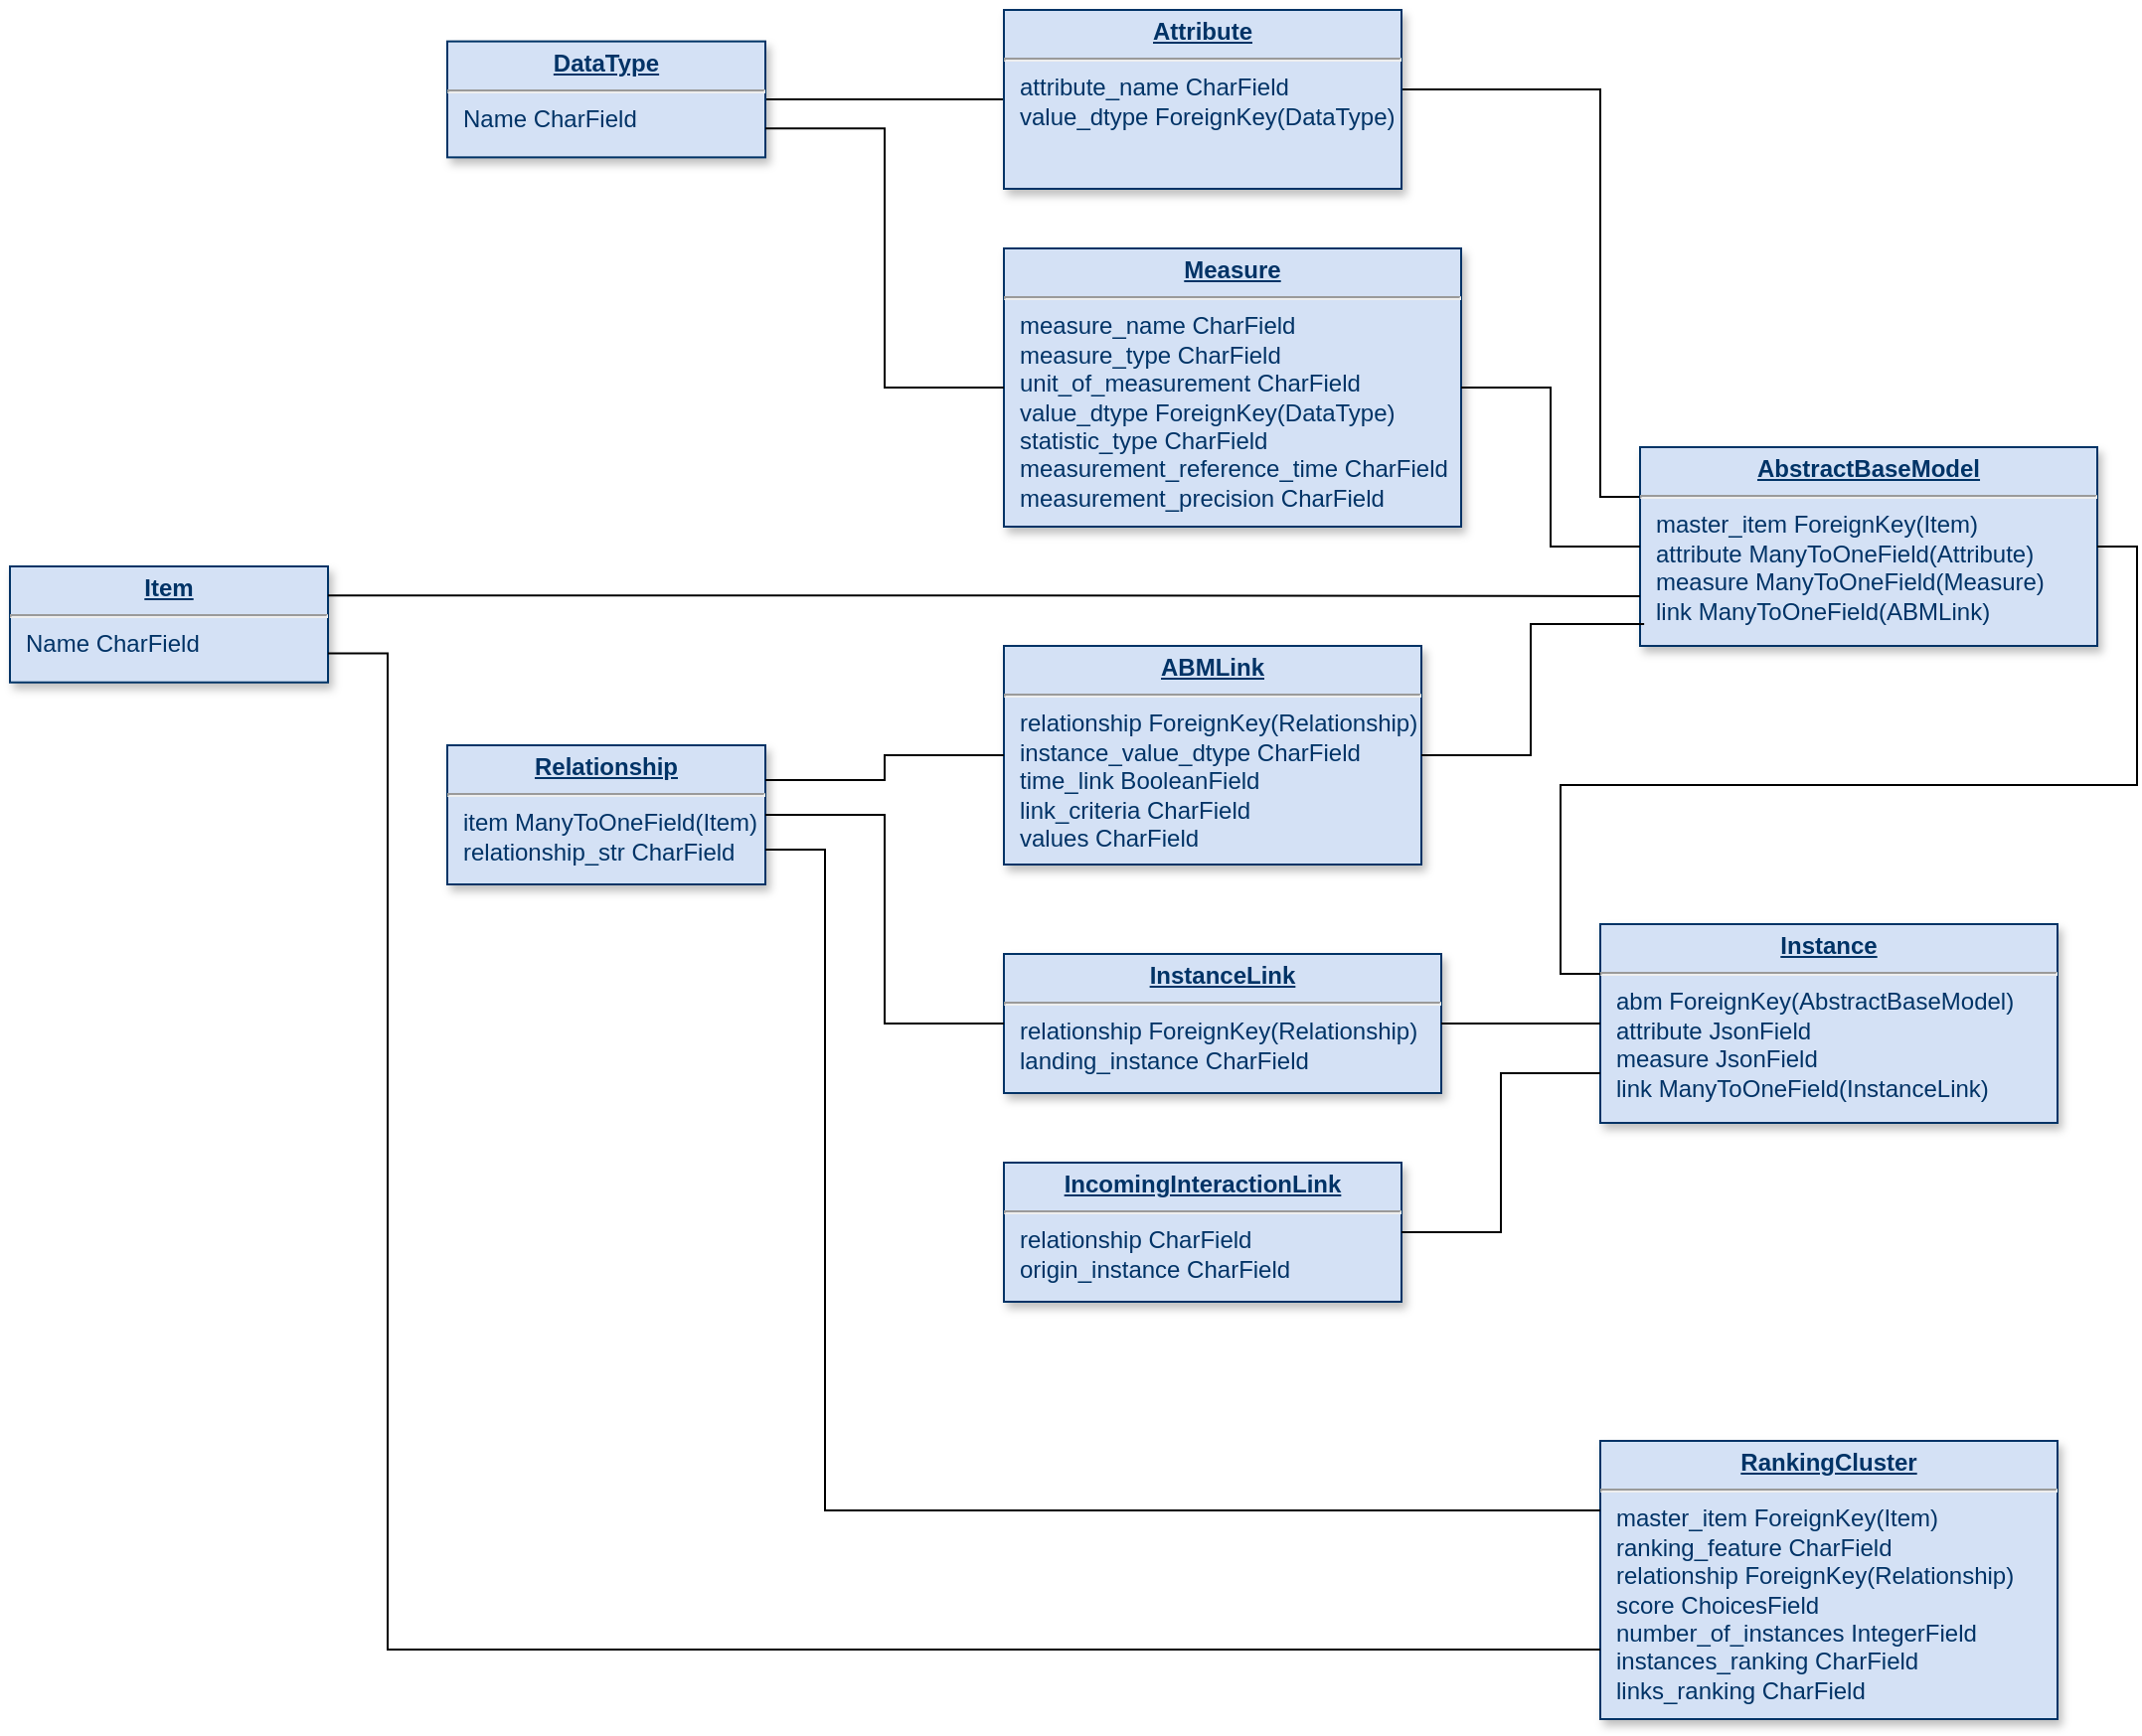 <mxfile version="13.8.0" type="github">
  <diagram name="Page-1" id="efa7a0a1-bf9b-a30e-e6df-94a7791c09e9">
    <mxGraphModel dx="1694" dy="491" grid="1" gridSize="10" guides="1" tooltips="1" connect="1" arrows="1" fold="1" page="1" pageScale="1" pageWidth="826" pageHeight="1169" background="#ffffff" math="0" shadow="0">
      <root>
        <mxCell id="0" />
        <mxCell id="1" parent="0" />
        <mxCell id="dLQtuvFmYOMqUXObBdYa-115" style="edgeStyle=orthogonalEdgeStyle;rounded=0;orthogonalLoop=1;jettySize=auto;html=1;entryX=0;entryY=0.5;entryDx=0;entryDy=0;endArrow=none;endFill=0;" parent="1" source="25" target="dLQtuvFmYOMqUXObBdYa-114" edge="1">
          <mxGeometry relative="1" as="geometry" />
        </mxCell>
        <mxCell id="25" value="&lt;p style=&quot;margin: 0px ; margin-top: 4px ; text-align: center ; text-decoration: underline&quot;&gt;&lt;b&gt;DataType&lt;/b&gt;&lt;/p&gt;&lt;hr&gt;&lt;p style=&quot;margin: 0px ; margin-left: 8px&quot;&gt;Name CharField&lt;/p&gt;" style="verticalAlign=top;align=left;overflow=fill;fontSize=12;fontFamily=Helvetica;html=1;strokeColor=#003366;shadow=1;fillColor=#D4E1F5;fontColor=#003366" parent="1" vertex="1">
          <mxGeometry x="30" y="185.82" width="160" height="58.36" as="geometry" />
        </mxCell>
        <mxCell id="XLXMaAL3mI5uWrxPO-Kz-27" style="edgeStyle=orthogonalEdgeStyle;rounded=0;orthogonalLoop=1;jettySize=auto;html=1;exitX=1;exitY=0.5;exitDx=0;exitDy=0;entryX=0;entryY=0.25;entryDx=0;entryDy=0;endArrow=none;endFill=0;" parent="1" source="dLQtuvFmYOMqUXObBdYa-114" target="dLQtuvFmYOMqUXObBdYa-119" edge="1">
          <mxGeometry relative="1" as="geometry">
            <Array as="points">
              <mxPoint x="510" y="210" />
              <mxPoint x="610" y="210" />
              <mxPoint x="610" y="415" />
            </Array>
          </mxGeometry>
        </mxCell>
        <mxCell id="dLQtuvFmYOMqUXObBdYa-114" value="&lt;p style=&quot;margin: 0px ; margin-top: 4px ; text-align: center ; text-decoration: underline&quot;&gt;&lt;b&gt;Attribute&lt;/b&gt;&lt;/p&gt;&lt;hr&gt;&lt;p style=&quot;margin: 0px ; margin-left: 8px&quot;&gt;attribute_name CharField&lt;/p&gt;&lt;p style=&quot;margin: 0px ; margin-left: 8px&quot;&gt;value_dtype ForeignKey(DataType)&lt;/p&gt;" style="verticalAlign=top;align=left;overflow=fill;fontSize=12;fontFamily=Helvetica;html=1;strokeColor=#003366;shadow=1;fillColor=#D4E1F5;fontColor=#003366" parent="1" vertex="1">
          <mxGeometry x="310" y="170" width="200" height="90" as="geometry" />
        </mxCell>
        <mxCell id="dLQtuvFmYOMqUXObBdYa-116" value="&lt;p style=&quot;margin: 0px ; margin-top: 4px ; text-align: center ; text-decoration: underline&quot;&gt;&lt;b&gt;Measure&lt;/b&gt;&lt;/p&gt;&lt;hr&gt;&lt;p style=&quot;margin: 0px ; margin-left: 8px&quot;&gt;measure_name CharField&lt;/p&gt;&lt;p style=&quot;margin: 0px ; margin-left: 8px&quot;&gt;measure_type CharField&lt;/p&gt;&lt;p style=&quot;margin: 0px ; margin-left: 8px&quot;&gt;unit_of_measurement CharField&lt;/p&gt;&lt;p style=&quot;margin: 0px ; margin-left: 8px&quot;&gt;value_dtype ForeignKey(DataType)&lt;br&gt;&lt;/p&gt;&lt;p style=&quot;margin: 0px ; margin-left: 8px&quot;&gt;statistic_type CharField&lt;/p&gt;&lt;p style=&quot;margin: 0px ; margin-left: 8px&quot;&gt;measurement_reference_time CharField&lt;/p&gt;&lt;p style=&quot;margin: 0px ; margin-left: 8px&quot;&gt;measurement_precision CharField&lt;/p&gt;" style="verticalAlign=top;align=left;overflow=fill;fontSize=12;fontFamily=Helvetica;html=1;strokeColor=#003366;shadow=1;fillColor=#D4E1F5;fontColor=#003366" parent="1" vertex="1">
          <mxGeometry x="310" y="290" width="230" height="140" as="geometry" />
        </mxCell>
        <mxCell id="dLQtuvFmYOMqUXObBdYa-117" style="edgeStyle=orthogonalEdgeStyle;rounded=0;orthogonalLoop=1;jettySize=auto;html=1;entryX=0;entryY=0.5;entryDx=0;entryDy=0;endArrow=none;endFill=0;exitX=1;exitY=0.75;exitDx=0;exitDy=0;" parent="1" source="25" target="dLQtuvFmYOMqUXObBdYa-116" edge="1">
          <mxGeometry relative="1" as="geometry">
            <mxPoint x="200" y="225" as="sourcePoint" />
            <mxPoint x="320" y="225" as="targetPoint" />
          </mxGeometry>
        </mxCell>
        <mxCell id="dLQtuvFmYOMqUXObBdYa-118" value="&lt;p style=&quot;margin: 0px ; margin-top: 4px ; text-align: center ; text-decoration: underline&quot;&gt;&lt;b&gt;ABMLink&lt;/b&gt;&lt;/p&gt;&lt;hr&gt;&lt;p style=&quot;margin: 0px ; margin-left: 8px&quot;&gt;relationship ForeignKey(Relationship)&lt;/p&gt;&lt;p style=&quot;margin: 0px ; margin-left: 8px&quot;&gt;instance_value_dtype CharField&lt;/p&gt;&lt;p style=&quot;margin: 0px ; margin-left: 8px&quot;&gt;time_link BooleanField&lt;/p&gt;&lt;p style=&quot;margin: 0px ; margin-left: 8px&quot;&gt;link_criteria CharField&lt;/p&gt;&lt;p style=&quot;margin: 0px ; margin-left: 8px&quot;&gt;values CharField&lt;/p&gt;" style="verticalAlign=top;align=left;overflow=fill;fontSize=12;fontFamily=Helvetica;html=1;strokeColor=#003366;shadow=1;fillColor=#D4E1F5;fontColor=#003366" parent="1" vertex="1">
          <mxGeometry x="310" y="490" width="210" height="110" as="geometry" />
        </mxCell>
        <mxCell id="dLQtuvFmYOMqUXObBdYa-119" value="&lt;p style=&quot;margin: 0px ; margin-top: 4px ; text-align: center ; text-decoration: underline&quot;&gt;&lt;b&gt;AbstractBaseModel&lt;/b&gt;&lt;/p&gt;&lt;hr&gt;&lt;p style=&quot;margin: 0px ; margin-left: 8px&quot;&gt;master_item ForeignKey(Item)&lt;/p&gt;&lt;p style=&quot;margin: 0px ; margin-left: 8px&quot;&gt;attribute ManyToOneField(Attribute)&lt;/p&gt;&lt;p style=&quot;margin: 0px ; margin-left: 8px&quot;&gt;measure ManyToOneField(Measure)&lt;/p&gt;&lt;p style=&quot;margin: 0px ; margin-left: 8px&quot;&gt;link ManyToOneField(ABMLink)&lt;/p&gt;" style="verticalAlign=top;align=left;overflow=fill;fontSize=12;fontFamily=Helvetica;html=1;strokeColor=#003366;shadow=1;fillColor=#D4E1F5;fontColor=#003366" parent="1" vertex="1">
          <mxGeometry x="630" y="390" width="230" height="100" as="geometry" />
        </mxCell>
        <mxCell id="dLQtuvFmYOMqUXObBdYa-122" style="edgeStyle=orthogonalEdgeStyle;rounded=0;orthogonalLoop=1;jettySize=auto;html=1;entryX=0;entryY=0.5;entryDx=0;entryDy=0;endArrow=none;endFill=0;exitX=1;exitY=0.5;exitDx=0;exitDy=0;" parent="1" source="dLQtuvFmYOMqUXObBdYa-116" target="dLQtuvFmYOMqUXObBdYa-119" edge="1">
          <mxGeometry relative="1" as="geometry">
            <mxPoint x="520" y="150" as="sourcePoint" />
            <mxPoint x="650" y="150" as="targetPoint" />
          </mxGeometry>
        </mxCell>
        <mxCell id="XLXMaAL3mI5uWrxPO-Kz-25" value="&lt;p style=&quot;margin: 0px ; margin-top: 4px ; text-align: center ; text-decoration: underline&quot;&gt;&lt;b&gt;Item&lt;/b&gt;&lt;/p&gt;&lt;hr&gt;&lt;p style=&quot;margin: 0px ; margin-left: 8px&quot;&gt;Name CharField&lt;/p&gt;" style="verticalAlign=top;align=left;overflow=fill;fontSize=12;fontFamily=Helvetica;html=1;strokeColor=#003366;shadow=1;fillColor=#D4E1F5;fontColor=#003366" parent="1" vertex="1">
          <mxGeometry x="-190" y="450" width="160" height="58.36" as="geometry" />
        </mxCell>
        <mxCell id="XLXMaAL3mI5uWrxPO-Kz-28" value="&lt;p style=&quot;margin: 0px ; margin-top: 4px ; text-align: center ; text-decoration: underline&quot;&gt;&lt;b&gt;Instance&lt;/b&gt;&lt;/p&gt;&lt;hr&gt;&lt;p style=&quot;margin: 0px ; margin-left: 8px&quot;&gt;abm ForeignKey(AbstractBaseModel)&lt;/p&gt;&lt;p style=&quot;margin: 0px ; margin-left: 8px&quot;&gt;attribute JsonField&lt;/p&gt;&lt;p style=&quot;margin: 0px ; margin-left: 8px&quot;&gt;measure JsonField&lt;/p&gt;&lt;p style=&quot;margin: 0px ; margin-left: 8px&quot;&gt;link ManyToOneField(InstanceLink)&lt;/p&gt;" style="verticalAlign=top;align=left;overflow=fill;fontSize=12;fontFamily=Helvetica;html=1;strokeColor=#003366;shadow=1;fillColor=#D4E1F5;fontColor=#003366" parent="1" vertex="1">
          <mxGeometry x="610" y="630" width="230" height="100" as="geometry" />
        </mxCell>
        <mxCell id="XLXMaAL3mI5uWrxPO-Kz-30" style="edgeStyle=orthogonalEdgeStyle;rounded=0;orthogonalLoop=1;jettySize=auto;html=1;entryX=0.009;entryY=0.89;entryDx=0;entryDy=0;endArrow=none;endFill=0;exitX=1;exitY=0.5;exitDx=0;exitDy=0;entryPerimeter=0;" parent="1" source="dLQtuvFmYOMqUXObBdYa-118" target="dLQtuvFmYOMqUXObBdYa-119" edge="1">
          <mxGeometry relative="1" as="geometry">
            <mxPoint x="550" y="290" as="sourcePoint" />
            <mxPoint x="640" y="550" as="targetPoint" />
          </mxGeometry>
        </mxCell>
        <mxCell id="XLXMaAL3mI5uWrxPO-Kz-31" value="&lt;p style=&quot;margin: 0px ; margin-top: 4px ; text-align: center ; text-decoration: underline&quot;&gt;&lt;b&gt;InstanceLink&lt;/b&gt;&lt;/p&gt;&lt;hr&gt;&lt;p style=&quot;margin: 0px ; margin-left: 8px&quot;&gt;relationship ForeignKey(Relationship)&lt;/p&gt;&lt;p style=&quot;margin: 0px ; margin-left: 8px&quot;&gt;landing_instance CharField&lt;/p&gt;" style="verticalAlign=top;align=left;overflow=fill;fontSize=12;fontFamily=Helvetica;html=1;strokeColor=#003366;shadow=1;fillColor=#D4E1F5;fontColor=#003366" parent="1" vertex="1">
          <mxGeometry x="310" y="645" width="220" height="70" as="geometry" />
        </mxCell>
        <mxCell id="XLXMaAL3mI5uWrxPO-Kz-32" value="&lt;p style=&quot;margin: 4px 0px 0px ; text-align: center&quot;&gt;&lt;b&gt;&lt;u&gt;IncomingInteractionLink&lt;/u&gt;&lt;/b&gt;&lt;br&gt;&lt;/p&gt;&lt;hr&gt;&lt;p style=&quot;margin: 0px ; margin-left: 8px&quot;&gt;relationship CharField&lt;/p&gt;&lt;p style=&quot;margin: 0px ; margin-left: 8px&quot;&gt;origin_instance CharField&lt;/p&gt;" style="verticalAlign=top;align=left;overflow=fill;fontSize=12;fontFamily=Helvetica;html=1;strokeColor=#003366;shadow=1;fillColor=#D4E1F5;fontColor=#003366" parent="1" vertex="1">
          <mxGeometry x="310" y="750" width="200" height="70" as="geometry" />
        </mxCell>
        <mxCell id="XLXMaAL3mI5uWrxPO-Kz-33" style="edgeStyle=orthogonalEdgeStyle;rounded=0;orthogonalLoop=1;jettySize=auto;html=1;exitX=1;exitY=0.5;exitDx=0;exitDy=0;entryX=0;entryY=0.25;entryDx=0;entryDy=0;endArrow=none;endFill=0;" parent="1" source="dLQtuvFmYOMqUXObBdYa-119" target="XLXMaAL3mI5uWrxPO-Kz-28" edge="1">
          <mxGeometry relative="1" as="geometry">
            <mxPoint x="200" y="579.18" as="sourcePoint" />
            <mxPoint x="640" y="575" as="targetPoint" />
          </mxGeometry>
        </mxCell>
        <mxCell id="XLXMaAL3mI5uWrxPO-Kz-34" style="edgeStyle=orthogonalEdgeStyle;rounded=0;orthogonalLoop=1;jettySize=auto;html=1;exitX=1;exitY=0.5;exitDx=0;exitDy=0;entryX=0;entryY=0.5;entryDx=0;entryDy=0;endArrow=none;endFill=0;" parent="1" source="XLXMaAL3mI5uWrxPO-Kz-31" target="XLXMaAL3mI5uWrxPO-Kz-28" edge="1">
          <mxGeometry relative="1" as="geometry">
            <mxPoint x="860" y="480" as="sourcePoint" />
            <mxPoint x="620" y="665" as="targetPoint" />
          </mxGeometry>
        </mxCell>
        <mxCell id="XLXMaAL3mI5uWrxPO-Kz-35" style="edgeStyle=orthogonalEdgeStyle;rounded=0;orthogonalLoop=1;jettySize=auto;html=1;exitX=1;exitY=0.5;exitDx=0;exitDy=0;entryX=0;entryY=0.75;entryDx=0;entryDy=0;endArrow=none;endFill=0;" parent="1" source="XLXMaAL3mI5uWrxPO-Kz-32" target="XLXMaAL3mI5uWrxPO-Kz-28" edge="1">
          <mxGeometry relative="1" as="geometry">
            <mxPoint x="520" y="690" as="sourcePoint" />
            <mxPoint x="620" y="690" as="targetPoint" />
          </mxGeometry>
        </mxCell>
        <mxCell id="XLXMaAL3mI5uWrxPO-Kz-36" style="edgeStyle=orthogonalEdgeStyle;rounded=0;orthogonalLoop=1;jettySize=auto;html=1;entryX=0;entryY=0.75;entryDx=0;entryDy=0;endArrow=none;endFill=0;exitX=1;exitY=0.25;exitDx=0;exitDy=0;" parent="1" source="XLXMaAL3mI5uWrxPO-Kz-25" target="dLQtuvFmYOMqUXObBdYa-119" edge="1">
          <mxGeometry relative="1" as="geometry">
            <mxPoint x="520" y="635" as="sourcePoint" />
            <mxPoint x="642.07" y="589" as="targetPoint" />
          </mxGeometry>
        </mxCell>
        <mxCell id="XLXMaAL3mI5uWrxPO-Kz-37" value="&lt;p style=&quot;margin: 0px ; margin-top: 4px ; text-align: center ; text-decoration: underline&quot;&gt;&lt;b&gt;Relationship&lt;/b&gt;&lt;/p&gt;&lt;hr&gt;&lt;p style=&quot;margin: 0px ; margin-left: 8px&quot;&gt;item ManyToOneField(Item)&lt;/p&gt;&lt;p style=&quot;margin: 0px ; margin-left: 8px&quot;&gt;relationship_str CharField&lt;/p&gt;" style="verticalAlign=top;align=left;overflow=fill;fontSize=12;fontFamily=Helvetica;html=1;strokeColor=#003366;shadow=1;fillColor=#D4E1F5;fontColor=#003366" parent="1" vertex="1">
          <mxGeometry x="30" y="540" width="160" height="70" as="geometry" />
        </mxCell>
        <mxCell id="XLXMaAL3mI5uWrxPO-Kz-38" style="edgeStyle=orthogonalEdgeStyle;rounded=0;orthogonalLoop=1;jettySize=auto;html=1;entryX=0;entryY=0.5;entryDx=0;entryDy=0;endArrow=none;endFill=0;exitX=1;exitY=0.25;exitDx=0;exitDy=0;" parent="1" source="XLXMaAL3mI5uWrxPO-Kz-37" target="dLQtuvFmYOMqUXObBdYa-118" edge="1">
          <mxGeometry relative="1" as="geometry">
            <mxPoint x="530" y="555" as="sourcePoint" />
            <mxPoint x="642.07" y="489" as="targetPoint" />
          </mxGeometry>
        </mxCell>
        <mxCell id="XLXMaAL3mI5uWrxPO-Kz-39" style="edgeStyle=orthogonalEdgeStyle;rounded=0;orthogonalLoop=1;jettySize=auto;html=1;entryX=0;entryY=0.5;entryDx=0;entryDy=0;endArrow=none;endFill=0;exitX=1;exitY=0.5;exitDx=0;exitDy=0;" parent="1" source="XLXMaAL3mI5uWrxPO-Kz-37" target="XLXMaAL3mI5uWrxPO-Kz-31" edge="1">
          <mxGeometry relative="1" as="geometry">
            <mxPoint x="200" y="567.5" as="sourcePoint" />
            <mxPoint x="320" y="555" as="targetPoint" />
          </mxGeometry>
        </mxCell>
        <mxCell id="XLXMaAL3mI5uWrxPO-Kz-40" value="&lt;p style=&quot;margin: 0px ; margin-top: 4px ; text-align: center ; text-decoration: underline&quot;&gt;&lt;b&gt;RankingCluster&lt;/b&gt;&lt;/p&gt;&lt;hr&gt;&lt;p style=&quot;margin: 0px ; margin-left: 8px&quot;&gt;master_item ForeignKey(Item)&lt;/p&gt;&lt;p style=&quot;margin: 0px ; margin-left: 8px&quot;&gt;ranking_feature CharField&lt;/p&gt;&lt;p style=&quot;margin: 0px ; margin-left: 8px&quot;&gt;relationship ForeignKey(Relationship)&lt;/p&gt;&lt;p style=&quot;margin: 0px ; margin-left: 8px&quot;&gt;score ChoicesField&lt;/p&gt;&lt;p style=&quot;margin: 0px ; margin-left: 8px&quot;&gt;number_of_instances IntegerField&lt;/p&gt;&lt;p style=&quot;margin: 0px ; margin-left: 8px&quot;&gt;instances_ranking CharField&lt;/p&gt;&lt;p style=&quot;margin: 0px ; margin-left: 8px&quot;&gt;links_ranking CharField&lt;/p&gt;" style="verticalAlign=top;align=left;overflow=fill;fontSize=12;fontFamily=Helvetica;html=1;strokeColor=#003366;shadow=1;fillColor=#D4E1F5;fontColor=#003366" parent="1" vertex="1">
          <mxGeometry x="610" y="890" width="230" height="140" as="geometry" />
        </mxCell>
        <mxCell id="XLXMaAL3mI5uWrxPO-Kz-41" style="edgeStyle=orthogonalEdgeStyle;rounded=0;orthogonalLoop=1;jettySize=auto;html=1;endArrow=none;endFill=0;exitX=1;exitY=0.75;exitDx=0;exitDy=0;entryX=0;entryY=0.75;entryDx=0;entryDy=0;" parent="1" source="XLXMaAL3mI5uWrxPO-Kz-25" target="XLXMaAL3mI5uWrxPO-Kz-40" edge="1">
          <mxGeometry relative="1" as="geometry">
            <mxPoint x="-20" y="474.59" as="sourcePoint" />
            <mxPoint x="550" y="1010" as="targetPoint" />
            <Array as="points">
              <mxPoint y="494" />
              <mxPoint y="995" />
            </Array>
          </mxGeometry>
        </mxCell>
        <mxCell id="XLXMaAL3mI5uWrxPO-Kz-42" style="edgeStyle=orthogonalEdgeStyle;rounded=0;orthogonalLoop=1;jettySize=auto;html=1;entryX=0;entryY=0.25;entryDx=0;entryDy=0;endArrow=none;endFill=0;exitX=1;exitY=0.75;exitDx=0;exitDy=0;" parent="1" source="XLXMaAL3mI5uWrxPO-Kz-37" target="XLXMaAL3mI5uWrxPO-Kz-40" edge="1">
          <mxGeometry relative="1" as="geometry">
            <mxPoint x="200" y="585" as="sourcePoint" />
            <mxPoint x="320" y="690" as="targetPoint" />
            <Array as="points">
              <mxPoint x="220" y="593" />
              <mxPoint x="220" y="925" />
            </Array>
          </mxGeometry>
        </mxCell>
      </root>
    </mxGraphModel>
  </diagram>
</mxfile>
